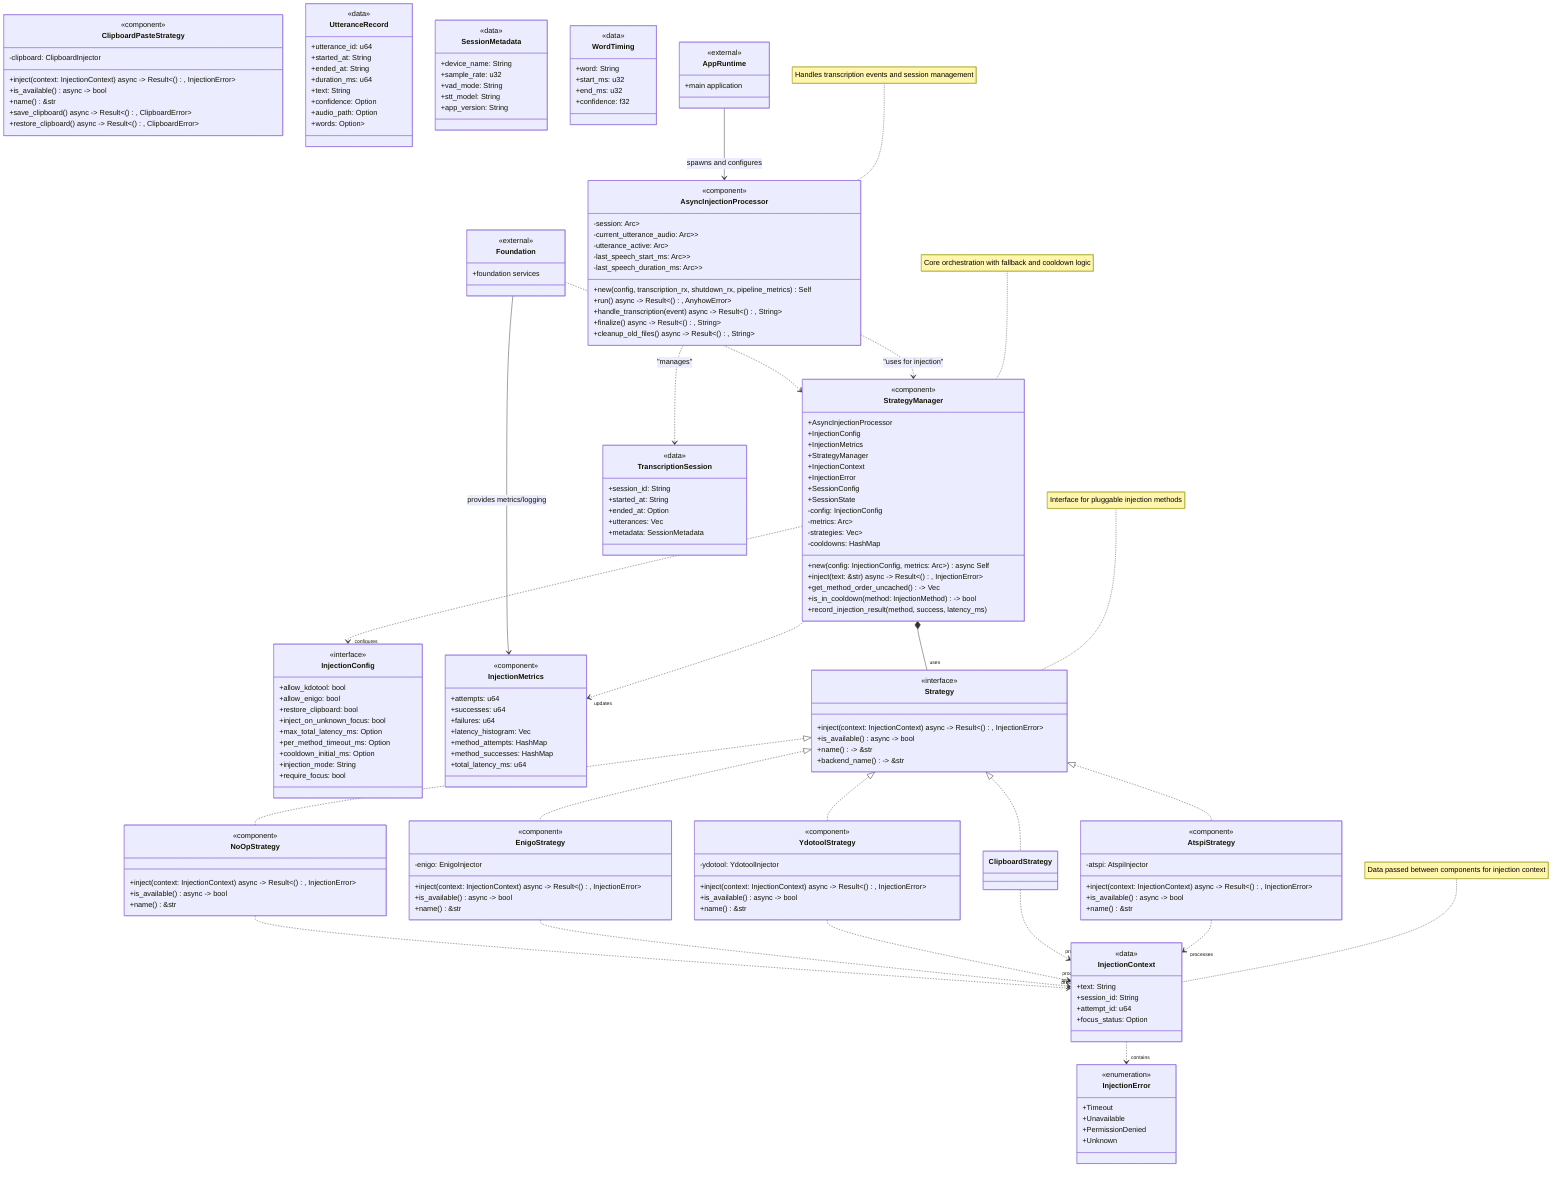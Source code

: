classDiagram
    class StrategyManager {
        <<component>>
        +AsyncInjectionProcessor
        +InjectionConfig
        +InjectionMetrics
        +StrategyManager
        +InjectionContext
        +InjectionError
        +SessionConfig
        +SessionState
    }

    class AsyncInjectionProcessor {
        <<component>>
        +new(config, transcription_rx, shutdown_rx, pipeline_metrics) Self
        +run() async -> Result<(), AnyhowError>
        +handle_transcription(event) async -> Result<(), String>
        +finalize() async -> Result<(), String>
        +cleanup_old_files() async -> Result<(), String>
        -session: Arc<Mutex<TranscriptionSession>>
        -current_utterance_audio: Arc<Mutex<Vec<i16>>>
        -utterance_active: Arc<Mutex<bool>>
        -last_speech_start_ms: Arc<Mutex<Option<u64>>>
        -last_speech_duration_ms: Arc<Mutex<Option<u64>>>
    }

    class StrategyManager {
        <<component>>
        +new(config: InjectionConfig, metrics: Arc<Mutex<InjectionMetrics>>) async Self
        +inject(text: &str) async -> Result<(), InjectionError>
        +get_method_order_uncached() -> Vec<InjectionMethod>
        +is_in_cooldown(method: InjectionMethod) -> bool
        +record_injection_result(method, success, latency_ms)
        -config: InjectionConfig
        -metrics: Arc<Mutex<InjectionMetrics>>
        -strategies: Vec<Box<dyn Strategy>>
        -cooldowns: HashMap<InjectionMethod, Instant>
    }

    class InjectionConfig {
        <<interface>>
        +allow_kdotool: bool
        +allow_enigo: bool
        +restore_clipboard: bool
        +inject_on_unknown_focus: bool
        +max_total_latency_ms: Option<u64>
        +per_method_timeout_ms: Option<u64>
        +cooldown_initial_ms: Option<u64>
        +injection_mode: String
        +require_focus: bool
    }

    class InjectionMetrics {
        <<component>>
        +attempts: u64
        +successes: u64
        +failures: u64
        +latency_histogram: Vec<u64>
        +method_attempts: HashMap<InjectionMethod, u64>
        +method_successes: HashMap<InjectionMethod, u64>
        +total_latency_ms: u64
    }

    class Strategy {
        <<interface>>
        +inject(context: InjectionContext) async -> Result<(), InjectionError>
        +is_available() async -> bool
        +name() -> &str
        +backend_name() -> &str
    }

    class AtspiStrategy {
        <<component>>
        +inject(context: InjectionContext) async -> Result<(), InjectionError>
        +is_available() async -> bool
        +name() &str
        -atspi: AtspiInjector
    }

    class ClipboardPasteStrategy {
        <<component>>
        +inject(context: InjectionContext) async -> Result<(), InjectionError>
        +is_available() async -> bool
        +name() &str
        +save_clipboard() async -> Result<(), ClipboardError>
        +restore_clipboard() async -> Result<(), ClipboardError>
        -clipboard: ClipboardInjector
    }

    class YdotoolStrategy {
        <<component>>
        +inject(context: InjectionContext) async -> Result<(), InjectionError>
        +is_available() async -> bool
        +name() &str
        -ydotool: YdotoolInjector
    }

    class EnigoStrategy {
        <<component>>
        +inject(context: InjectionContext) async -> Result<(), InjectionError>
        +is_available() async -> bool
        +name() &str
        -enigo: EnigoInjector
    }

    class NoOpStrategy {
        <<component>>
        +inject(context: InjectionContext) async -> Result<(), InjectionError>
        +is_available() async -> bool
        +name() &str
    }

    class InjectionContext {
        <<data>>
        +text: String
        +session_id: String
        +attempt_id: u64
        +focus_status: Option<String>
    }

    class InjectionError {
        <<enumeration>>
        +Timeout
        +Unavailable
        +PermissionDenied
        +Unknown
    }

    class TranscriptionSession {
        <<data>>
        +session_id: String
        +started_at: String
        +ended_at: Option<String>
        +utterances: Vec<UtteranceRecord>
        +metadata: SessionMetadata
    }

    class UtteranceRecord {
        <<data>>
        +utterance_id: u64
        +started_at: String
        +ended_at: String
        +duration_ms: u64
        +text: String
        +confidence: Option<f32>
        +audio_path: Option<PathBuf>
        +words: Option<Vec<WordTiming>>
    }

    class SessionMetadata {
        <<data>>
        +device_name: String
        +sample_rate: u32
        +vad_mode: String
        +stt_model: String
        +app_version: String
    }

    class WordTiming {
        <<data>>
        +word: String
        +start_ms: u32
        +end_ms: u32
        +confidence: f32
    }

    class AppRuntime {
        <<external>>
        +main application
    }

    class Foundation {
        <<external>>
        +foundation services
    }

    %% Relationships and Flows
    StrategyManager *-- "uses" Strategy
    StrategyManager ..> "configures" InjectionConfig
    StrategyManager ..> "updates" InjectionMetrics
    AsyncInjectionProcessor ..> StrategyManager : "uses for injection"
    AsyncInjectionProcessor ..> TranscriptionSession : "manages"
    Strategy <|.. AtspiStrategy
    Strategy <|.. ClipboardStrategy
    Strategy <|.. YdotoolStrategy
    Strategy <|.. EnigoStrategy
    Strategy <|.. NoOpStrategy
    AtspiStrategy ..> "processes" InjectionContext
    ClipboardStrategy ..> "processes" InjectionContext
    YdotoolStrategy ..> "processes" InjectionContext
    EnigoStrategy ..> "processes" InjectionContext
    NoOpStrategy ..> "processes" InjectionContext
    InjectionContext ..> "contains" InjectionError

    %% App and Foundation Interactions
    AppRuntime --> AsyncInjectionProcessor : spawns and configures
    Foundation --> InjectionMetrics : provides metrics/logging
    Foundation ..> StrategyManager : "provides config/state"

    %% Message Flows
    note for StrategyManager "Core orchestration with fallback and cooldown logic"
    note for AsyncInjectionProcessor "Handles transcription events and session management"
    note for Strategy "Interface for pluggable injection methods"
    note for InjectionContext "Data passed between components for injection context"